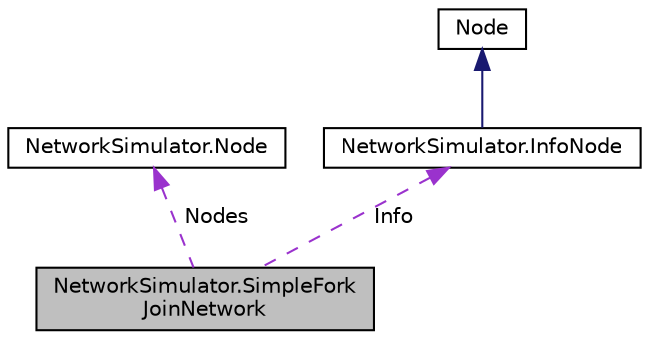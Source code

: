 digraph "NetworkSimulator.SimpleForkJoinNetwork"
{
  edge [fontname="Helvetica",fontsize="10",labelfontname="Helvetica",labelfontsize="10"];
  node [fontname="Helvetica",fontsize="10",shape=record];
  Node1 [label="NetworkSimulator.SimpleFork\lJoinNetwork",height=0.2,width=0.4,color="black", fillcolor="grey75", style="filled", fontcolor="black"];
  Node2 -> Node1 [dir="back",color="darkorchid3",fontsize="10",style="dashed",label=" Nodes" ,fontname="Helvetica"];
  Node2 [label="NetworkSimulator.Node",height=0.2,width=0.4,color="black", fillcolor="white", style="filled",URL="$class_network_simulator_1_1_node.html",tooltip="Узел сети массового обслуживания "];
  Node3 -> Node1 [dir="back",color="darkorchid3",fontsize="10",style="dashed",label=" Info" ,fontname="Helvetica"];
  Node3 [label="NetworkSimulator.InfoNode",height=0.2,width=0.4,color="black", fillcolor="white", style="filled",URL="$class_network_simulator_1_1_info_node.html"];
  Node4 -> Node3 [dir="back",color="midnightblue",fontsize="10",style="solid",fontname="Helvetica"];
  Node4 [label="Node",height=0.2,width=0.4,color="black", fillcolor="white", style="filled",URL="$class_network_simulator_1_1_node.html",tooltip="Узел сети массового обслуживания "];
}
